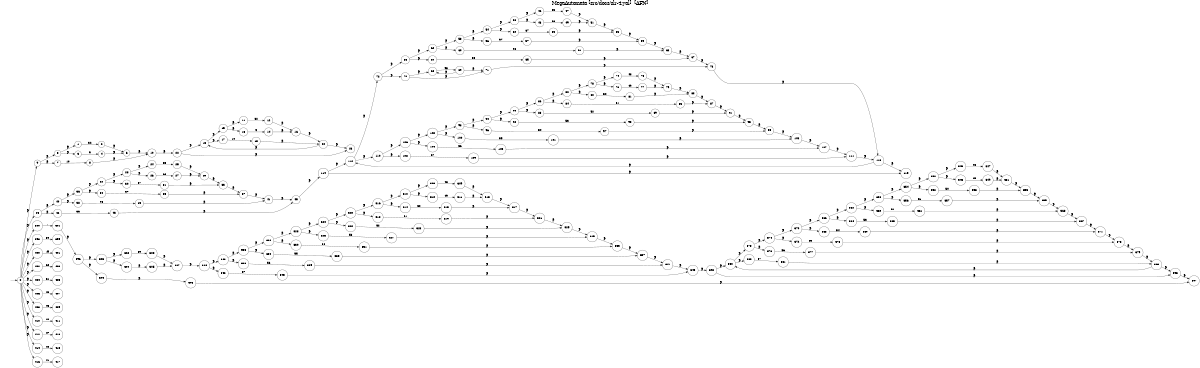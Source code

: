 digraph "Resultado Automata AFN" {
	label = "MegaAutomata [src/docs/slr-4.yal]  [AFN]"
	labelloc  =  t
	fontsize  = 25
	rankdir=LR size="8,5"
	node [shape=doublecircle]
	node [shape=circle]
	0
	node [shape=none]
	""
	""-> 0 [label=""]
	node [shape=circle]
	1 -> 2[label="32"]
	3 -> 4[label="9"]
	5 -> 1[label="€"]
	5 -> 3[label="€"]
	2 -> 6[label="€"]
	4 -> 6[label="€"]
	7 -> 8[label="10"]
	9 -> 5[label="€"]
	9 -> 7[label="€"]
	6 -> 10[label="€"]
	8 -> 10[label="€"]
	11 -> 12[label="32"]
	13 -> 14[label="9"]
	15 -> 11[label="€"]
	15 -> 13[label="€"]
	12 -> 16[label="€"]
	14 -> 16[label="€"]
	17 -> 18[label="10"]
	19 -> 15[label="€"]
	19 -> 17[label="€"]
	16 -> 20[label="€"]
	18 -> 20[label="€"]
	20 -> 19[label="€"]
	22 -> 23[label="€"]
	22 -> 19[label="€"]
	20 -> 23[label="€"]
	10 -> 22[label="€"]
	0 -> 9[label="€"]
	24 -> 25[label="65"]
	26 -> 27[label="66"]
	28 -> 24[label="€"]
	28 -> 26[label="€"]
	25 -> 29[label="€"]
	27 -> 29[label="€"]
	30 -> 31[label="67"]
	32 -> 28[label="€"]
	32 -> 30[label="€"]
	29 -> 33[label="€"]
	31 -> 33[label="€"]
	34 -> 35[label="97"]
	36 -> 32[label="€"]
	36 -> 34[label="€"]
	33 -> 37[label="€"]
	35 -> 37[label="€"]
	38 -> 39[label="98"]
	40 -> 36[label="€"]
	40 -> 38[label="€"]
	37 -> 41[label="€"]
	39 -> 41[label="€"]
	42 -> 43[label="99"]
	44 -> 40[label="€"]
	44 -> 42[label="€"]
	41 -> 45[label="€"]
	43 -> 45[label="€"]
	46 -> 47[label="65"]
	48 -> 49[label="66"]
	50 -> 46[label="€"]
	50 -> 48[label="€"]
	47 -> 51[label="€"]
	49 -> 51[label="€"]
	52 -> 53[label="67"]
	54 -> 50[label="€"]
	54 -> 52[label="€"]
	51 -> 55[label="€"]
	53 -> 55[label="€"]
	56 -> 57[label="97"]
	58 -> 54[label="€"]
	58 -> 56[label="€"]
	55 -> 59[label="€"]
	57 -> 59[label="€"]
	60 -> 61[label="98"]
	62 -> 58[label="€"]
	62 -> 60[label="€"]
	59 -> 63[label="€"]
	61 -> 63[label="€"]
	64 -> 65[label="99"]
	66 -> 62[label="€"]
	66 -> 64[label="€"]
	63 -> 67[label="€"]
	65 -> 67[label="€"]
	68 -> 69[label="95"]
	69 -> 68[label="€"]
	70 -> 71[label="€"]
	70 -> 68[label="€"]
	69 -> 71[label="€"]
	72 -> 66[label="€"]
	72 -> 70[label="€"]
	67 -> 73[label="€"]
	71 -> 73[label="€"]
	74 -> 75[label="48"]
	76 -> 77[label="49"]
	78 -> 74[label="€"]
	78 -> 76[label="€"]
	75 -> 79[label="€"]
	77 -> 79[label="€"]
	80 -> 81[label="50"]
	82 -> 78[label="€"]
	82 -> 80[label="€"]
	79 -> 83[label="€"]
	81 -> 83[label="€"]
	84 -> 85[label="51"]
	86 -> 82[label="€"]
	86 -> 84[label="€"]
	83 -> 87[label="€"]
	85 -> 87[label="€"]
	88 -> 89[label="52"]
	90 -> 86[label="€"]
	90 -> 88[label="€"]
	87 -> 91[label="€"]
	89 -> 91[label="€"]
	92 -> 93[label="53"]
	94 -> 90[label="€"]
	94 -> 92[label="€"]
	91 -> 95[label="€"]
	93 -> 95[label="€"]
	96 -> 97[label="54"]
	98 -> 94[label="€"]
	98 -> 96[label="€"]
	95 -> 99[label="€"]
	97 -> 99[label="€"]
	100 -> 101[label="55"]
	102 -> 98[label="€"]
	102 -> 100[label="€"]
	99 -> 103[label="€"]
	101 -> 103[label="€"]
	104 -> 105[label="56"]
	106 -> 102[label="€"]
	106 -> 104[label="€"]
	103 -> 107[label="€"]
	105 -> 107[label="€"]
	108 -> 109[label="57"]
	110 -> 106[label="€"]
	110 -> 108[label="€"]
	107 -> 111[label="€"]
	109 -> 111[label="€"]
	112 -> 72[label="€"]
	112 -> 110[label="€"]
	73 -> 113[label="€"]
	111 -> 113[label="€"]
	113 -> 112[label="€"]
	114 -> 115[label="€"]
	114 -> 112[label="€"]
	113 -> 115[label="€"]
	45 -> 114[label="€"]
	0 -> 44[label="€"]
	300 -> 301[label="."]
	302 -> 303[label="69"]
	304 -> 305[label="€"]
	306 -> 302[label="€"]
	306 -> 304[label="€"]
	303 -> 307[label="€"]
	305 -> 307[label="€"]
	308 -> 309[label="48"]
	310 -> 311[label="49"]
	312 -> 308[label="€"]
	312 -> 310[label="€"]
	309 -> 313[label="€"]
	311 -> 313[label="€"]
	314 -> 315[label="50"]
	316 -> 312[label="€"]
	316 -> 314[label="€"]
	313 -> 317[label="€"]
	315 -> 317[label="€"]
	318 -> 319[label="51"]
	320 -> 316[label="€"]
	320 -> 318[label="€"]
	317 -> 321[label="€"]
	319 -> 321[label="€"]
	322 -> 323[label="52"]
	324 -> 320[label="€"]
	324 -> 322[label="€"]
	321 -> 325[label="€"]
	323 -> 325[label="€"]
	326 -> 327[label="53"]
	328 -> 324[label="€"]
	328 -> 326[label="€"]
	325 -> 329[label="€"]
	327 -> 329[label="€"]
	330 -> 331[label="54"]
	332 -> 328[label="€"]
	332 -> 330[label="€"]
	329 -> 333[label="€"]
	331 -> 333[label="€"]
	334 -> 335[label="55"]
	336 -> 332[label="€"]
	336 -> 334[label="€"]
	333 -> 337[label="€"]
	335 -> 337[label="€"]
	338 -> 339[label="56"]
	340 -> 336[label="€"]
	340 -> 338[label="€"]
	337 -> 341[label="€"]
	339 -> 341[label="€"]
	342 -> 343[label="57"]
	344 -> 340[label="€"]
	344 -> 342[label="€"]
	341 -> 345[label="€"]
	343 -> 345[label="€"]
	346 -> 347[label="48"]
	348 -> 349[label="49"]
	350 -> 346[label="€"]
	350 -> 348[label="€"]
	347 -> 351[label="€"]
	349 -> 351[label="€"]
	352 -> 353[label="50"]
	354 -> 350[label="€"]
	354 -> 352[label="€"]
	351 -> 355[label="€"]
	353 -> 355[label="€"]
	356 -> 357[label="51"]
	358 -> 354[label="€"]
	358 -> 356[label="€"]
	355 -> 359[label="€"]
	357 -> 359[label="€"]
	360 -> 361[label="52"]
	362 -> 358[label="€"]
	362 -> 360[label="€"]
	359 -> 363[label="€"]
	361 -> 363[label="€"]
	364 -> 365[label="53"]
	366 -> 362[label="€"]
	366 -> 364[label="€"]
	363 -> 367[label="€"]
	365 -> 367[label="€"]
	368 -> 369[label="54"]
	370 -> 366[label="€"]
	370 -> 368[label="€"]
	367 -> 371[label="€"]
	369 -> 371[label="€"]
	372 -> 373[label="55"]
	374 -> 370[label="€"]
	374 -> 372[label="€"]
	371 -> 375[label="€"]
	373 -> 375[label="€"]
	376 -> 377[label="56"]
	378 -> 374[label="€"]
	378 -> 376[label="€"]
	375 -> 379[label="€"]
	377 -> 379[label="€"]
	380 -> 381[label="57"]
	382 -> 378[label="€"]
	382 -> 380[label="€"]
	379 -> 383[label="€"]
	381 -> 383[label="€"]
	383 -> 382[label="€"]
	392 -> 393[label="€"]
	392 -> 382[label="€"]
	383 -> 393[label="€"]
	345 -> 392[label="€"]
	307 -> 344[label="€"]
	394 -> 395[label="€"]
	396 -> 306[label="€"]
	396 -> 394[label="€"]
	393 -> 397[label="€"]
	395 -> 397[label="€"]
	301 -> 396[label="€"]
	0 -> 300[label="€"]
	398 -> 399[label="59"]
	0 -> 398[label="€"]
	400 -> 401[label=":="]
	0 -> 400[label="€"]
	402 -> 403[label="60"]
	0 -> 402[label="€"]
	404 -> 405[label="61"]
	0 -> 404[label="€"]
	406 -> 407[label="43"]
	0 -> 406[label="€"]
	408 -> 409[label="45"]
	0 -> 408[label="€"]
	410 -> 411[label="42"]
	0 -> 410[label="€"]
	412 -> 413[label="47"]
	0 -> 412[label="€"]
	414 -> 415[label="40"]
	0 -> 414[label="€"]
	416 -> 417[label="41"]
	0 -> 416[label="€"]
}